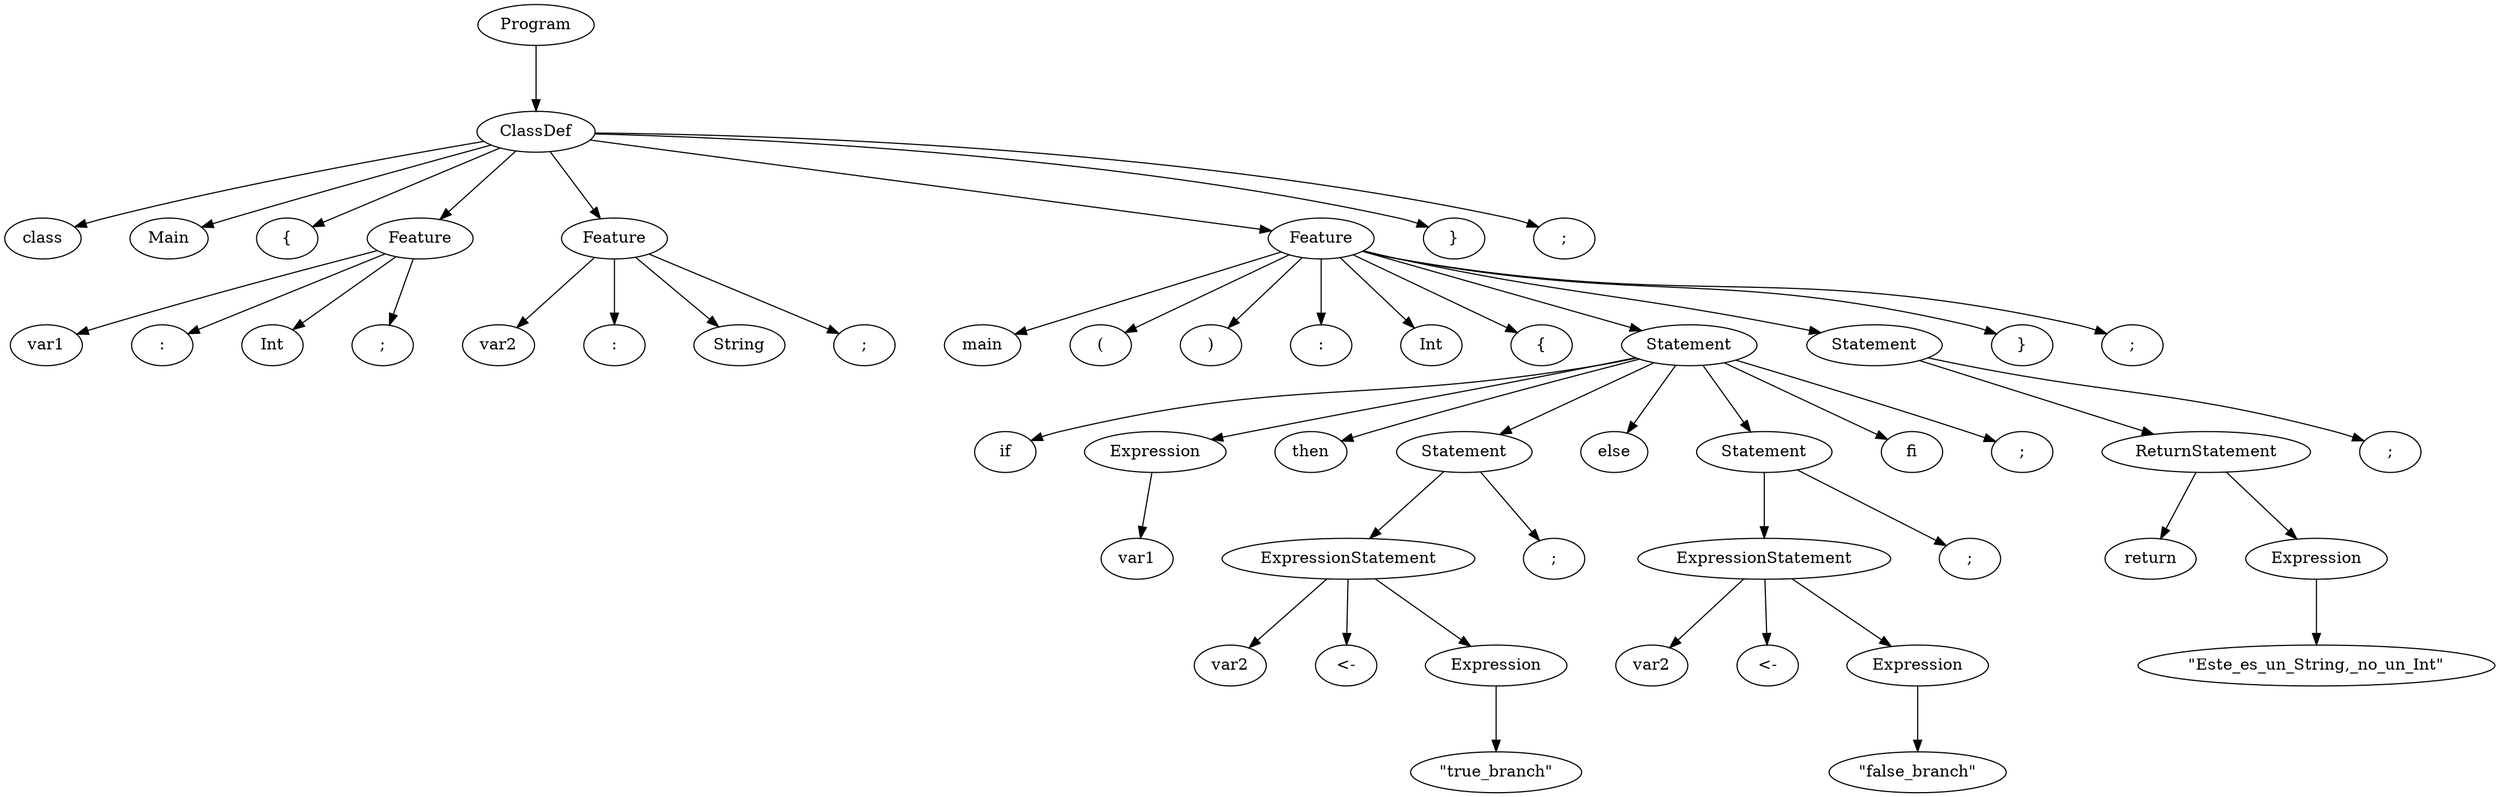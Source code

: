 digraph tree {
rankdir=TB;
nodesep=0.6;
ranksep=0.8;
    "Program_2302316424976" [label="Program"];
    "ClassDef_2302316425872" [label="ClassDef"];
    "class_2302316657728" [label="class"];
    "Main_2302316657984" [label="Main"];
    "{_2302316658368" [label="{"];
    "Feature_2302316425984" [label="Feature"];
    "var1_2302421779520" [label="var1"];
    ":_2302421779904" [label=":"];
    "Int_2302421780096" [label="Int"];
    ";_2302421780160" [label=";"];
    "Feature_2302316426432" [label="Feature"];
    "var2_2302421779392" [label="var2"];
    ":_2302421780480" [label=":"];
    "String_2302421780736" [label="String"];
    ";_2302421781120" [label=";"];
    "Feature_2302316426544" [label="Feature"];
    "main_2302421781440" [label="main"];
    "(_2302421781760" [label="("];
    ")_2302421781888" [label=")"];
    ":_2302421781952" [label=":"];
    "Int_2302421782016" [label="Int"];
    "{_2302421782720" [label="{"];
    "Statement_2302316426768" [label="Statement"];
    "if_2302421783104" [label="if"];
    "Expression_2302316426880" [label="Expression"];
    "var1_2302421784640" [label="var1"];
    "then_2302421787840" [label="then"];
    "Statement_2302316427552" [label="Statement"];
    "ExpressionStatement_2302316427664" [label="ExpressionStatement"];
    "var2_2302421786560" [label="var2"];
    "<-_2302421787904" [label="<-"];
    "Expression_2302316427776" [label="Expression"];
    "\\\"true_branch\\\"_2302421787968" [label="\"true_branch\""];
    ";_2302421788672" [label=";"];
    "else_2302421788736" [label="else"];
    "Statement_2302316428112" [label="Statement"];
    "ExpressionStatement_2302316428224" [label="ExpressionStatement"];
    "var2_2302421788800" [label="var2"];
    "<-_2302421789248" [label="<-"];
    "Expression_2302316428336" [label="Expression"];
    "\\\"false_branch\\\"_2302421789312" [label="\"false_branch\""];
    ";_2302421789184" [label=";"];
    "fi_2302421789568" [label="fi"];
    ";_2302421790400" [label=";"];
    "Statement_2302316428448" [label="Statement"];
    "ReturnStatement_2302316428560" [label="ReturnStatement"];
    "return_2302421790784" [label="return"];
    "Expression_2302316428672" [label="Expression"];
    "\\\"Este_es_un_String,_no_un_Int\\\"_2302421790848" [label="\"Este_es_un_String,_no_un_Int\""];
    ";_2302421791040" [label=";"];
    "}_2302421791104" [label="}"];
    ";_2302421790656" [label=";"];
    "}_2302421791168" [label="}"];
    ";_2302421791360" [label=";"];
    "Program_2302316424976" -> "ClassDef_2302316425872";
    "ClassDef_2302316425872" -> "class_2302316657728";
    "ClassDef_2302316425872" -> "Main_2302316657984";
    "ClassDef_2302316425872" -> "{_2302316658368";
    "ClassDef_2302316425872" -> "Feature_2302316425984";
    "ClassDef_2302316425872" -> "Feature_2302316426432";
    "ClassDef_2302316425872" -> "Feature_2302316426544";
    "ClassDef_2302316425872" -> "}_2302421791168";
    "ClassDef_2302316425872" -> ";_2302421791360";
    "Feature_2302316425984" -> "var1_2302421779520";
    "Feature_2302316425984" -> ":_2302421779904";
    "Feature_2302316425984" -> "Int_2302421780096";
    "Feature_2302316425984" -> ";_2302421780160";
    "Feature_2302316426432" -> "var2_2302421779392";
    "Feature_2302316426432" -> ":_2302421780480";
    "Feature_2302316426432" -> "String_2302421780736";
    "Feature_2302316426432" -> ";_2302421781120";
    "Feature_2302316426544" -> "main_2302421781440";
    "Feature_2302316426544" -> "(_2302421781760";
    "Feature_2302316426544" -> ")_2302421781888";
    "Feature_2302316426544" -> ":_2302421781952";
    "Feature_2302316426544" -> "Int_2302421782016";
    "Feature_2302316426544" -> "{_2302421782720";
    "Feature_2302316426544" -> "Statement_2302316426768";
    "Feature_2302316426544" -> "Statement_2302316428448";
    "Feature_2302316426544" -> "}_2302421791104";
    "Feature_2302316426544" -> ";_2302421790656";
    "Statement_2302316426768" -> "if_2302421783104";
    "Statement_2302316426768" -> "Expression_2302316426880";
    "Statement_2302316426768" -> "then_2302421787840";
    "Statement_2302316426768" -> "Statement_2302316427552";
    "Statement_2302316426768" -> "else_2302421788736";
    "Statement_2302316426768" -> "Statement_2302316428112";
    "Statement_2302316426768" -> "fi_2302421789568";
    "Statement_2302316426768" -> ";_2302421790400";
    "Expression_2302316426880" -> "var1_2302421784640";
    "Statement_2302316427552" -> "ExpressionStatement_2302316427664";
    "Statement_2302316427552" -> ";_2302421788672";
    "ExpressionStatement_2302316427664" -> "var2_2302421786560";
    "ExpressionStatement_2302316427664" -> "<-_2302421787904";
    "ExpressionStatement_2302316427664" -> "Expression_2302316427776";
    "Expression_2302316427776" -> "\\\"true_branch\\\"_2302421787968";
    "Statement_2302316428112" -> "ExpressionStatement_2302316428224";
    "Statement_2302316428112" -> ";_2302421789184";
    "ExpressionStatement_2302316428224" -> "var2_2302421788800";
    "ExpressionStatement_2302316428224" -> "<-_2302421789248";
    "ExpressionStatement_2302316428224" -> "Expression_2302316428336";
    "Expression_2302316428336" -> "\\\"false_branch\\\"_2302421789312";
    "Statement_2302316428448" -> "ReturnStatement_2302316428560";
    "Statement_2302316428448" -> ";_2302421791040";
    "ReturnStatement_2302316428560" -> "return_2302421790784";
    "ReturnStatement_2302316428560" -> "Expression_2302316428672";
    "Expression_2302316428672" -> "\\\"Este_es_un_String,_no_un_Int\\\"_2302421790848";
}
